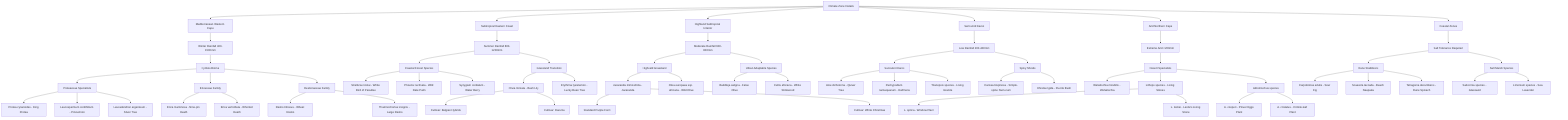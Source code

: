 %% CLIMATE ZONES DETAILED TREE
graph TD
    CZD[Climate Zone Details] --> CZD1[Mediterranean Western Cape]
    CZD --> CZD2[Subtropical Eastern Coast]
    CZD --> CZD3[Highland Subtropical Interior]
    CZD --> CZD4[Semi-Arid Karoo]
    CZD --> CZD5[Arid Northern Cape]
    CZD --> CZD6[Coastal Zones]
    
    CZD1 --> CZD1a[Winter Rainfall 400-1500mm]
    CZD1a --> CZD1a1[Fynbos Biome]
    CZD1a1 --> CZD1a1a[Proteaceae Specialists]
    CZD1a1a --> CZD1a1a1[Protea cynaroides - King Protea]
    CZD1a1a --> CZD1a1a2[Leucospermum cordifolium - Pincushion]
    CZD1a1a --> CZD1a1a3[Leucadendron argenteum - Silver Tree]
    CZD1a1 --> CZD1a1b[Ericaceae Family]
    CZD1a1b --> CZD1a1b1[Erica mammosa - Nine-pin Heath]
    CZD1a1b --> CZD1a1b2[Erica verticillata - Whorled Heath]
    CZD1a1 --> CZD1a1c[Restionaceae Family]
    CZD1a1c --> CZD1a1c1[Restio triticeus - Wheat Restio]
    CZD1a1c --> CZD1a1c2[Thamnochortus insignis - Large Restio]
    
    CZD2 --> CZD2a[Summer Rainfall 800-1200mm]
    CZD2a --> CZD2a1[Coastal Forest Species]
    CZD2a1 --> CZD2a1a[Strelitzia nicolai - White Bird of Paradise]
    CZD2a1 --> CZD2a1b[Phoenix reclinata - Wild Date Palm]
    CZD2a1 --> CZD2a1c[Syzygium cordatum - Water Berry]
    CZD2a --> CZD2a2[Grassland Transition]
    CZD2a2 --> CZD2a2a[Clivia miniata - Bush Lily]
    CZD2a2a --> CZD2a2a1[Cultivar: Belgian Hybrids]
    CZD2a2a --> CZD2a2a2[Cultivar: Daruma]
    CZD2a2 --> CZD2a2b[Erythrina lysistemon - Lucky Bean Tree]
    
    CZD3 --> CZD3a[Moderate Rainfall 600-800mm]
    CZD3a --> CZD3a1[Highveld Grassland]
    CZD3a1 --> CZD3a1a[Jacaranda mimosifolia - Jacaranda]
    CZD3a1a --> CZD3a1a1[Standard Purple Form]
    CZD3a1a --> CZD3a1a2[Cultivar: White Christmas]
    CZD3a1 --> CZD3a1b[Olea europaea ssp. africana - Wild Olive]
    CZD3a --> CZD3a2[Urban Adaptable Species]
    CZD3a2 --> CZD3a2a[Buddleja saligna - False Olive]
    CZD3a2 --> CZD3a2b[Celtis africana - White Stinkwood]
    
    CZD4 --> CZD4a[Low Rainfall 200-400mm]
    CZD4a --> CZD4a1[Succulent Karoo]
    CZD4a1 --> CZD4a1a[Aloe dichotoma - Quiver Tree]
    CZD4a1 --> CZD4a1b[Pachypodium namaquanum - Halfmens]
    CZD4a1 --> CZD4a1c[Titanopsis species - Living Granite]
    CZD4a --> CZD4a2[Spiny Shrubs]
    CZD4a2 --> CZD4a2a[Carissa bispinosa - Simple-spine Num-num]
    CZD4a2 --> CZD4a2b[Ehretia rigida - Puzzle Bush]
    
    CZD5 --> CZD5a[Extreme Arid <200mm]
    CZD5a --> CZD5a1[Desert Specialists]
    CZD5a1 --> CZD5a1a[Welwitschia mirabilis - Welwitschia]
    CZD5a1 --> CZD5a1b[Lithops species - Living Stones]
    CZD5a1b --> CZD5a1b1[L. optica - Window Plant]
    CZD5a1b --> CZD5a1b2[L. lesliei - Leslie's Living Stone]
    CZD5a1 --> CZD5a1c[Adromischus species]
    CZD5a1c --> CZD5a1c1[A. cooperi - Plover Eggs Plant]
    CZD5a1c --> CZD5a1c2[A. cristatus - Crinkle-leaf Plant]
    
    CZD6 --> CZD6a[Salt Tolerance Required]
    CZD6a --> CZD6a1[Dune Stabilizers]
    CZD6a1 --> CZD6a1a[Carpobrotus edulis - Sour Fig]
    CZD6a1 --> CZD6a1b[Scaevola taccada - Beach Naupaka]
    CZD6a1 --> CZD6a1c[Tetragonia decumbens - Dune Spinach]
    CZD6a --> CZD6a2[Salt Marsh Species]
    CZD6a2 --> CZD6a2a[Salicornia species - Glasswort]
    CZD6a2 --> CZD6a2b[Limonium species - Sea Lavender]